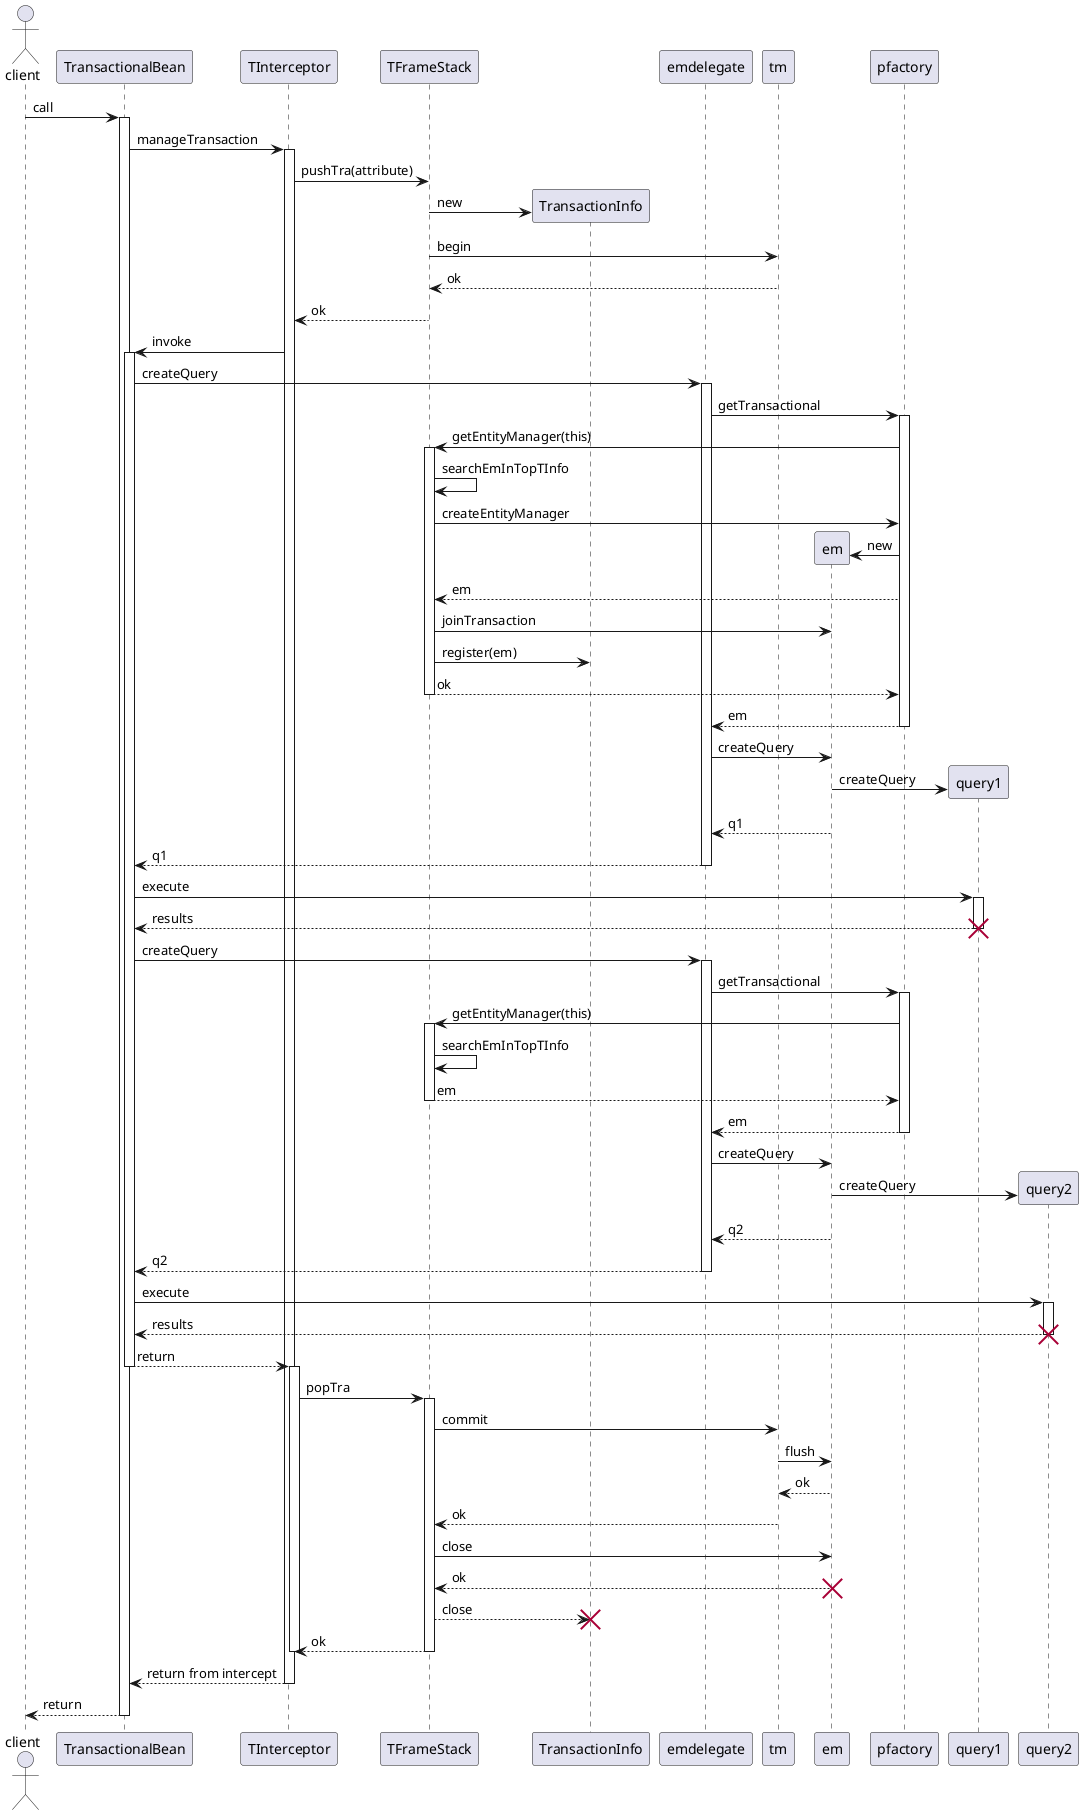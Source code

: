 @startuml

actor client as c
participant TransactionalBean as s
participant TInterceptor as ti
participant TFrameStack as ts
participant TransactionInfo as tif
participant emdelegate as emd
participant tm
participant em
participant pfactory as pf
participant query1 as q1
participant query2 as q2

c -> s: call
activate s
s -> ti: manageTransaction
activate ti
ti -> ts: pushTra(attribute)
create tif
ts -> tif: new
ts -> tm: begin
tm --> ts: ok
ts --> ti: ok
ti -> s: invoke
activate s
s -> emd: createQuery
activate emd
emd -> pf: getTransactional
activate pf
pf -> ts: getEntityManager(this)
activate ts
ts -> ts: searchEmInTopTInfo
ts -> pf: createEntityManager
create em
pf -> em: new
pf --> ts: em
ts -> em: joinTransaction
ts -> tif: register(em)
ts --> pf: ok
deactivate ts
pf --> emd: em
deactivate pf
emd -> em: createQuery
create q1
em -> q1: createQuery
em --> emd: q1
emd --> s: q1
deactivate emd
s -> q1: execute
activate q1
q1 --> s: results
deactivate q1
destroy q1
s -> emd: createQuery
activate emd
emd -> pf: getTransactional
activate pf
pf -> ts: getEntityManager(this)
activate ts
ts -> ts: searchEmInTopTInfo
ts --> pf: em
deactivate ts
pf --> emd: em
deactivate pf
emd -> em: createQuery
create q2
em -> q2: createQuery
em --> emd: q2
emd --> s: q2
deactivate emd
s -> q2: execute
activate q2
q2 --> s: results
deactivate q2
destroy q2
s --> ti: return
deactivate s
activate ti
ti -> ts: popTra
activate ts
ts -> tm: commit
tm -> em: flush
em --> tm: ok
tm --> ts: ok
ts -> em: close
em --> ts: ok
destroy em
ts --> tif: close
destroy tif
ts --> ti: ok
deactivate ts
deactivate ti
ti --> s: return from intercept
deactivate ti
s --> c: return
deactivate s
@enduml
